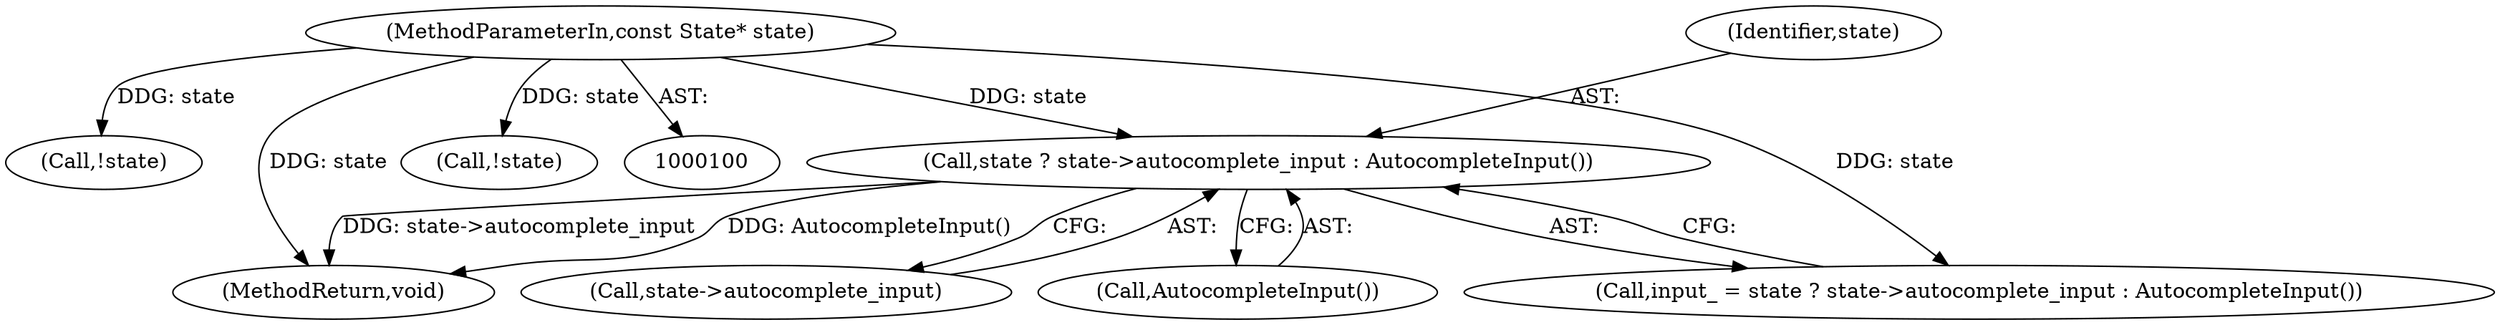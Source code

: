 digraph "0_Chrome_c2364e0ce42878a2177c6f4cf7adb3c715b777c1@pointer" {
"1000116" [label="(Call,state ? state->autocomplete_input : AutocompleteInput())"];
"1000101" [label="(MethodParameterIn,const State* state)"];
"1000118" [label="(Call,state->autocomplete_input)"];
"1000114" [label="(Call,input_ = state ? state->autocomplete_input : AutocompleteInput())"];
"1000105" [label="(Call,!state)"];
"1000101" [label="(MethodParameterIn,const State* state)"];
"1000123" [label="(Call,!state)"];
"1000116" [label="(Call,state ? state->autocomplete_input : AutocompleteInput())"];
"1000121" [label="(Call,AutocompleteInput())"];
"1000117" [label="(Identifier,state)"];
"1000164" [label="(MethodReturn,void)"];
"1000116" -> "1000114"  [label="AST: "];
"1000116" -> "1000118"  [label="CFG: "];
"1000116" -> "1000121"  [label="CFG: "];
"1000117" -> "1000116"  [label="AST: "];
"1000118" -> "1000116"  [label="AST: "];
"1000121" -> "1000116"  [label="AST: "];
"1000114" -> "1000116"  [label="CFG: "];
"1000116" -> "1000164"  [label="DDG: state->autocomplete_input"];
"1000116" -> "1000164"  [label="DDG: AutocompleteInput()"];
"1000101" -> "1000116"  [label="DDG: state"];
"1000101" -> "1000100"  [label="AST: "];
"1000101" -> "1000164"  [label="DDG: state"];
"1000101" -> "1000105"  [label="DDG: state"];
"1000101" -> "1000114"  [label="DDG: state"];
"1000101" -> "1000123"  [label="DDG: state"];
}
